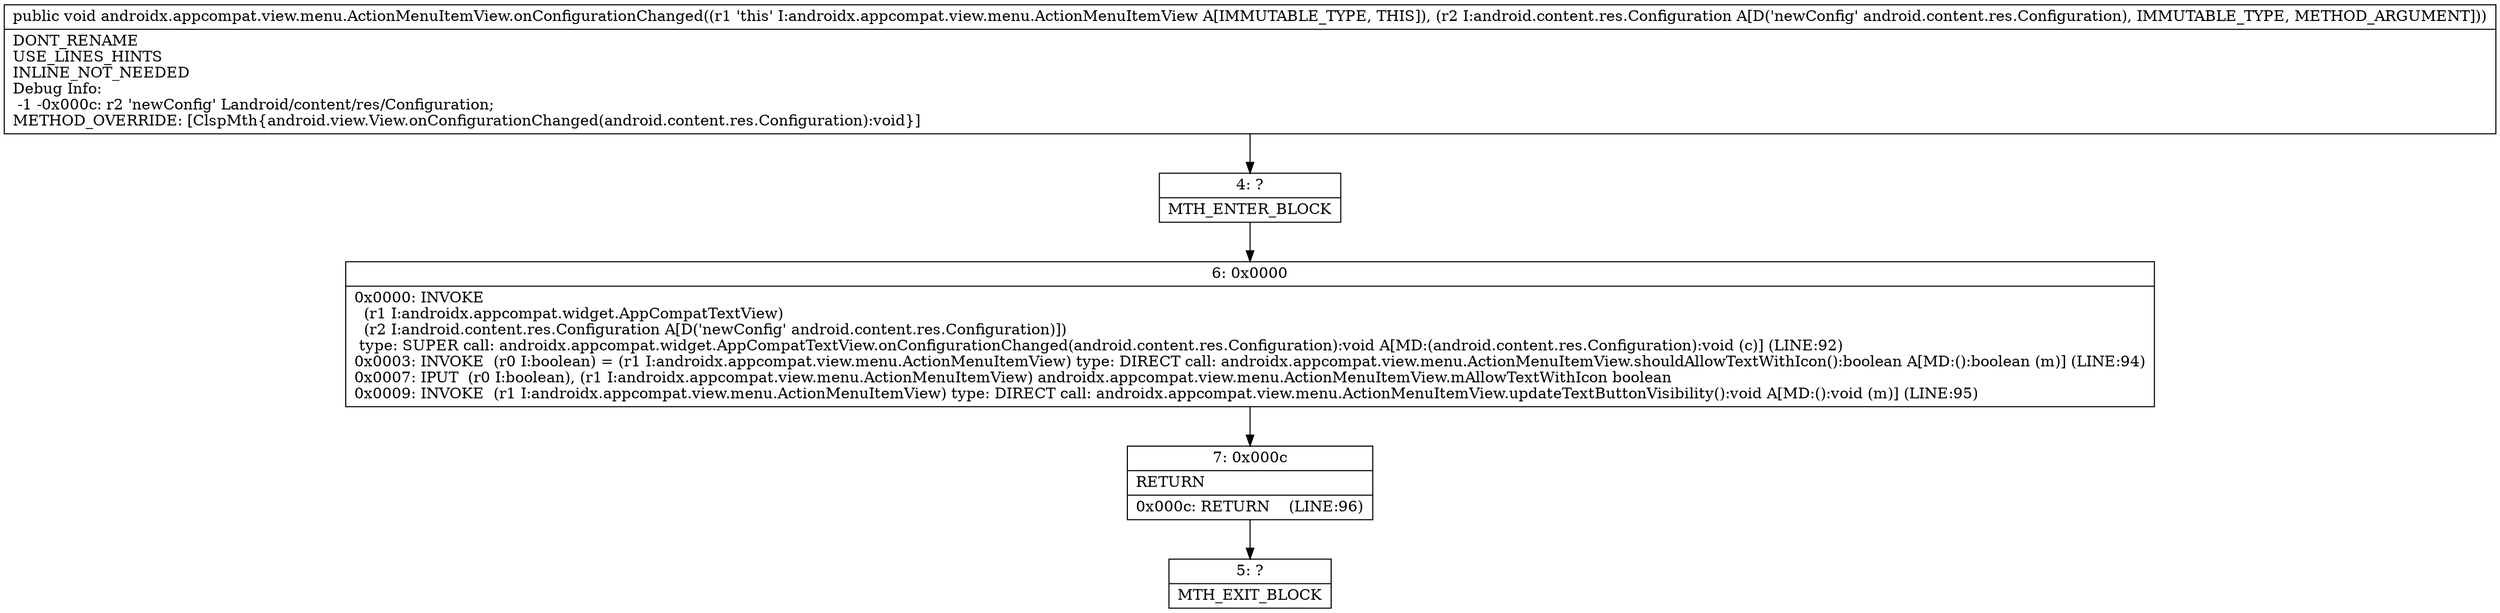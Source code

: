 digraph "CFG forandroidx.appcompat.view.menu.ActionMenuItemView.onConfigurationChanged(Landroid\/content\/res\/Configuration;)V" {
Node_4 [shape=record,label="{4\:\ ?|MTH_ENTER_BLOCK\l}"];
Node_6 [shape=record,label="{6\:\ 0x0000|0x0000: INVOKE  \l  (r1 I:androidx.appcompat.widget.AppCompatTextView)\l  (r2 I:android.content.res.Configuration A[D('newConfig' android.content.res.Configuration)])\l type: SUPER call: androidx.appcompat.widget.AppCompatTextView.onConfigurationChanged(android.content.res.Configuration):void A[MD:(android.content.res.Configuration):void (c)] (LINE:92)\l0x0003: INVOKE  (r0 I:boolean) = (r1 I:androidx.appcompat.view.menu.ActionMenuItemView) type: DIRECT call: androidx.appcompat.view.menu.ActionMenuItemView.shouldAllowTextWithIcon():boolean A[MD:():boolean (m)] (LINE:94)\l0x0007: IPUT  (r0 I:boolean), (r1 I:androidx.appcompat.view.menu.ActionMenuItemView) androidx.appcompat.view.menu.ActionMenuItemView.mAllowTextWithIcon boolean \l0x0009: INVOKE  (r1 I:androidx.appcompat.view.menu.ActionMenuItemView) type: DIRECT call: androidx.appcompat.view.menu.ActionMenuItemView.updateTextButtonVisibility():void A[MD:():void (m)] (LINE:95)\l}"];
Node_7 [shape=record,label="{7\:\ 0x000c|RETURN\l|0x000c: RETURN    (LINE:96)\l}"];
Node_5 [shape=record,label="{5\:\ ?|MTH_EXIT_BLOCK\l}"];
MethodNode[shape=record,label="{public void androidx.appcompat.view.menu.ActionMenuItemView.onConfigurationChanged((r1 'this' I:androidx.appcompat.view.menu.ActionMenuItemView A[IMMUTABLE_TYPE, THIS]), (r2 I:android.content.res.Configuration A[D('newConfig' android.content.res.Configuration), IMMUTABLE_TYPE, METHOD_ARGUMENT]))  | DONT_RENAME\lUSE_LINES_HINTS\lINLINE_NOT_NEEDED\lDebug Info:\l  \-1 \-0x000c: r2 'newConfig' Landroid\/content\/res\/Configuration;\lMETHOD_OVERRIDE: [ClspMth\{android.view.View.onConfigurationChanged(android.content.res.Configuration):void\}]\l}"];
MethodNode -> Node_4;Node_4 -> Node_6;
Node_6 -> Node_7;
Node_7 -> Node_5;
}


